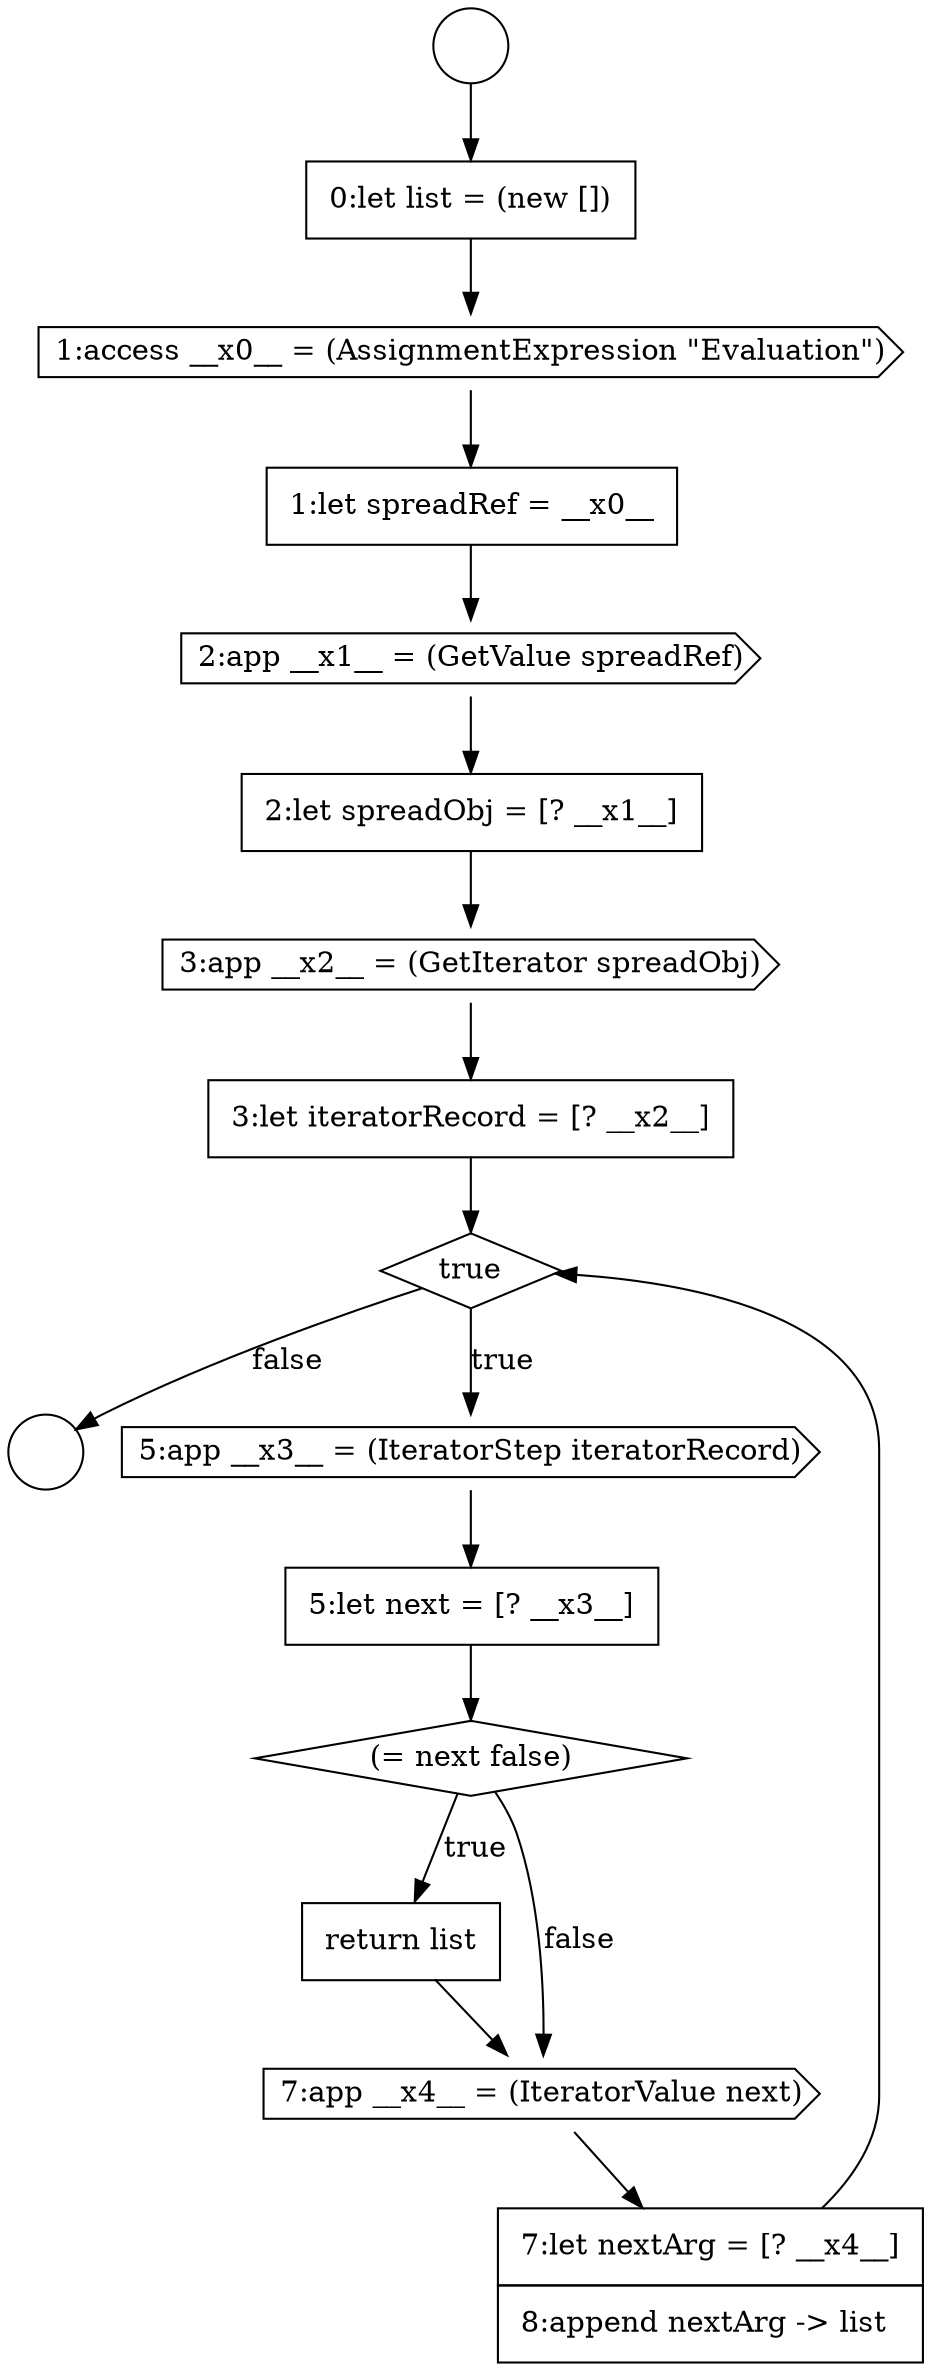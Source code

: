 digraph {
  node4376 [shape=none, margin=0, label=<<font color="black">
    <table border="0" cellborder="1" cellspacing="0" cellpadding="10">
      <tr><td align="left">0:let list = (new [])</td></tr>
    </table>
  </font>> color="black" fillcolor="white" style=filled]
  node4386 [shape=diamond, label=<<font color="black">(= next false)</font>> color="black" fillcolor="white" style=filled]
  node4383 [shape=diamond, label=<<font color="black">true</font>> color="black" fillcolor="white" style=filled]
  node4379 [shape=cds, label=<<font color="black">2:app __x1__ = (GetValue spreadRef)</font>> color="black" fillcolor="white" style=filled]
  node4375 [shape=circle label=" " color="black" fillcolor="white" style=filled]
  node4385 [shape=none, margin=0, label=<<font color="black">
    <table border="0" cellborder="1" cellspacing="0" cellpadding="10">
      <tr><td align="left">5:let next = [? __x3__]</td></tr>
    </table>
  </font>> color="black" fillcolor="white" style=filled]
  node4389 [shape=none, margin=0, label=<<font color="black">
    <table border="0" cellborder="1" cellspacing="0" cellpadding="10">
      <tr><td align="left">7:let nextArg = [? __x4__]</td></tr>
      <tr><td align="left">8:append nextArg -&gt; list</td></tr>
    </table>
  </font>> color="black" fillcolor="white" style=filled]
  node4384 [shape=cds, label=<<font color="black">5:app __x3__ = (IteratorStep iteratorRecord)</font>> color="black" fillcolor="white" style=filled]
  node4380 [shape=none, margin=0, label=<<font color="black">
    <table border="0" cellborder="1" cellspacing="0" cellpadding="10">
      <tr><td align="left">2:let spreadObj = [? __x1__]</td></tr>
    </table>
  </font>> color="black" fillcolor="white" style=filled]
  node4381 [shape=cds, label=<<font color="black">3:app __x2__ = (GetIterator spreadObj)</font>> color="black" fillcolor="white" style=filled]
  node4377 [shape=cds, label=<<font color="black">1:access __x0__ = (AssignmentExpression &quot;Evaluation&quot;)</font>> color="black" fillcolor="white" style=filled]
  node4387 [shape=none, margin=0, label=<<font color="black">
    <table border="0" cellborder="1" cellspacing="0" cellpadding="10">
      <tr><td align="left">return list</td></tr>
    </table>
  </font>> color="black" fillcolor="white" style=filled]
  node4378 [shape=none, margin=0, label=<<font color="black">
    <table border="0" cellborder="1" cellspacing="0" cellpadding="10">
      <tr><td align="left">1:let spreadRef = __x0__</td></tr>
    </table>
  </font>> color="black" fillcolor="white" style=filled]
  node4382 [shape=none, margin=0, label=<<font color="black">
    <table border="0" cellborder="1" cellspacing="0" cellpadding="10">
      <tr><td align="left">3:let iteratorRecord = [? __x2__]</td></tr>
    </table>
  </font>> color="black" fillcolor="white" style=filled]
  node4374 [shape=circle label=" " color="black" fillcolor="white" style=filled]
  node4388 [shape=cds, label=<<font color="black">7:app __x4__ = (IteratorValue next)</font>> color="black" fillcolor="white" style=filled]
  node4381 -> node4382 [ color="black"]
  node4388 -> node4389 [ color="black"]
  node4382 -> node4383 [ color="black"]
  node4389 -> node4383 [ color="black"]
  node4386 -> node4387 [label=<<font color="black">true</font>> color="black"]
  node4386 -> node4388 [label=<<font color="black">false</font>> color="black"]
  node4374 -> node4376 [ color="black"]
  node4378 -> node4379 [ color="black"]
  node4380 -> node4381 [ color="black"]
  node4384 -> node4385 [ color="black"]
  node4387 -> node4388 [ color="black"]
  node4385 -> node4386 [ color="black"]
  node4376 -> node4377 [ color="black"]
  node4383 -> node4384 [label=<<font color="black">true</font>> color="black"]
  node4383 -> node4375 [label=<<font color="black">false</font>> color="black"]
  node4379 -> node4380 [ color="black"]
  node4377 -> node4378 [ color="black"]
}
